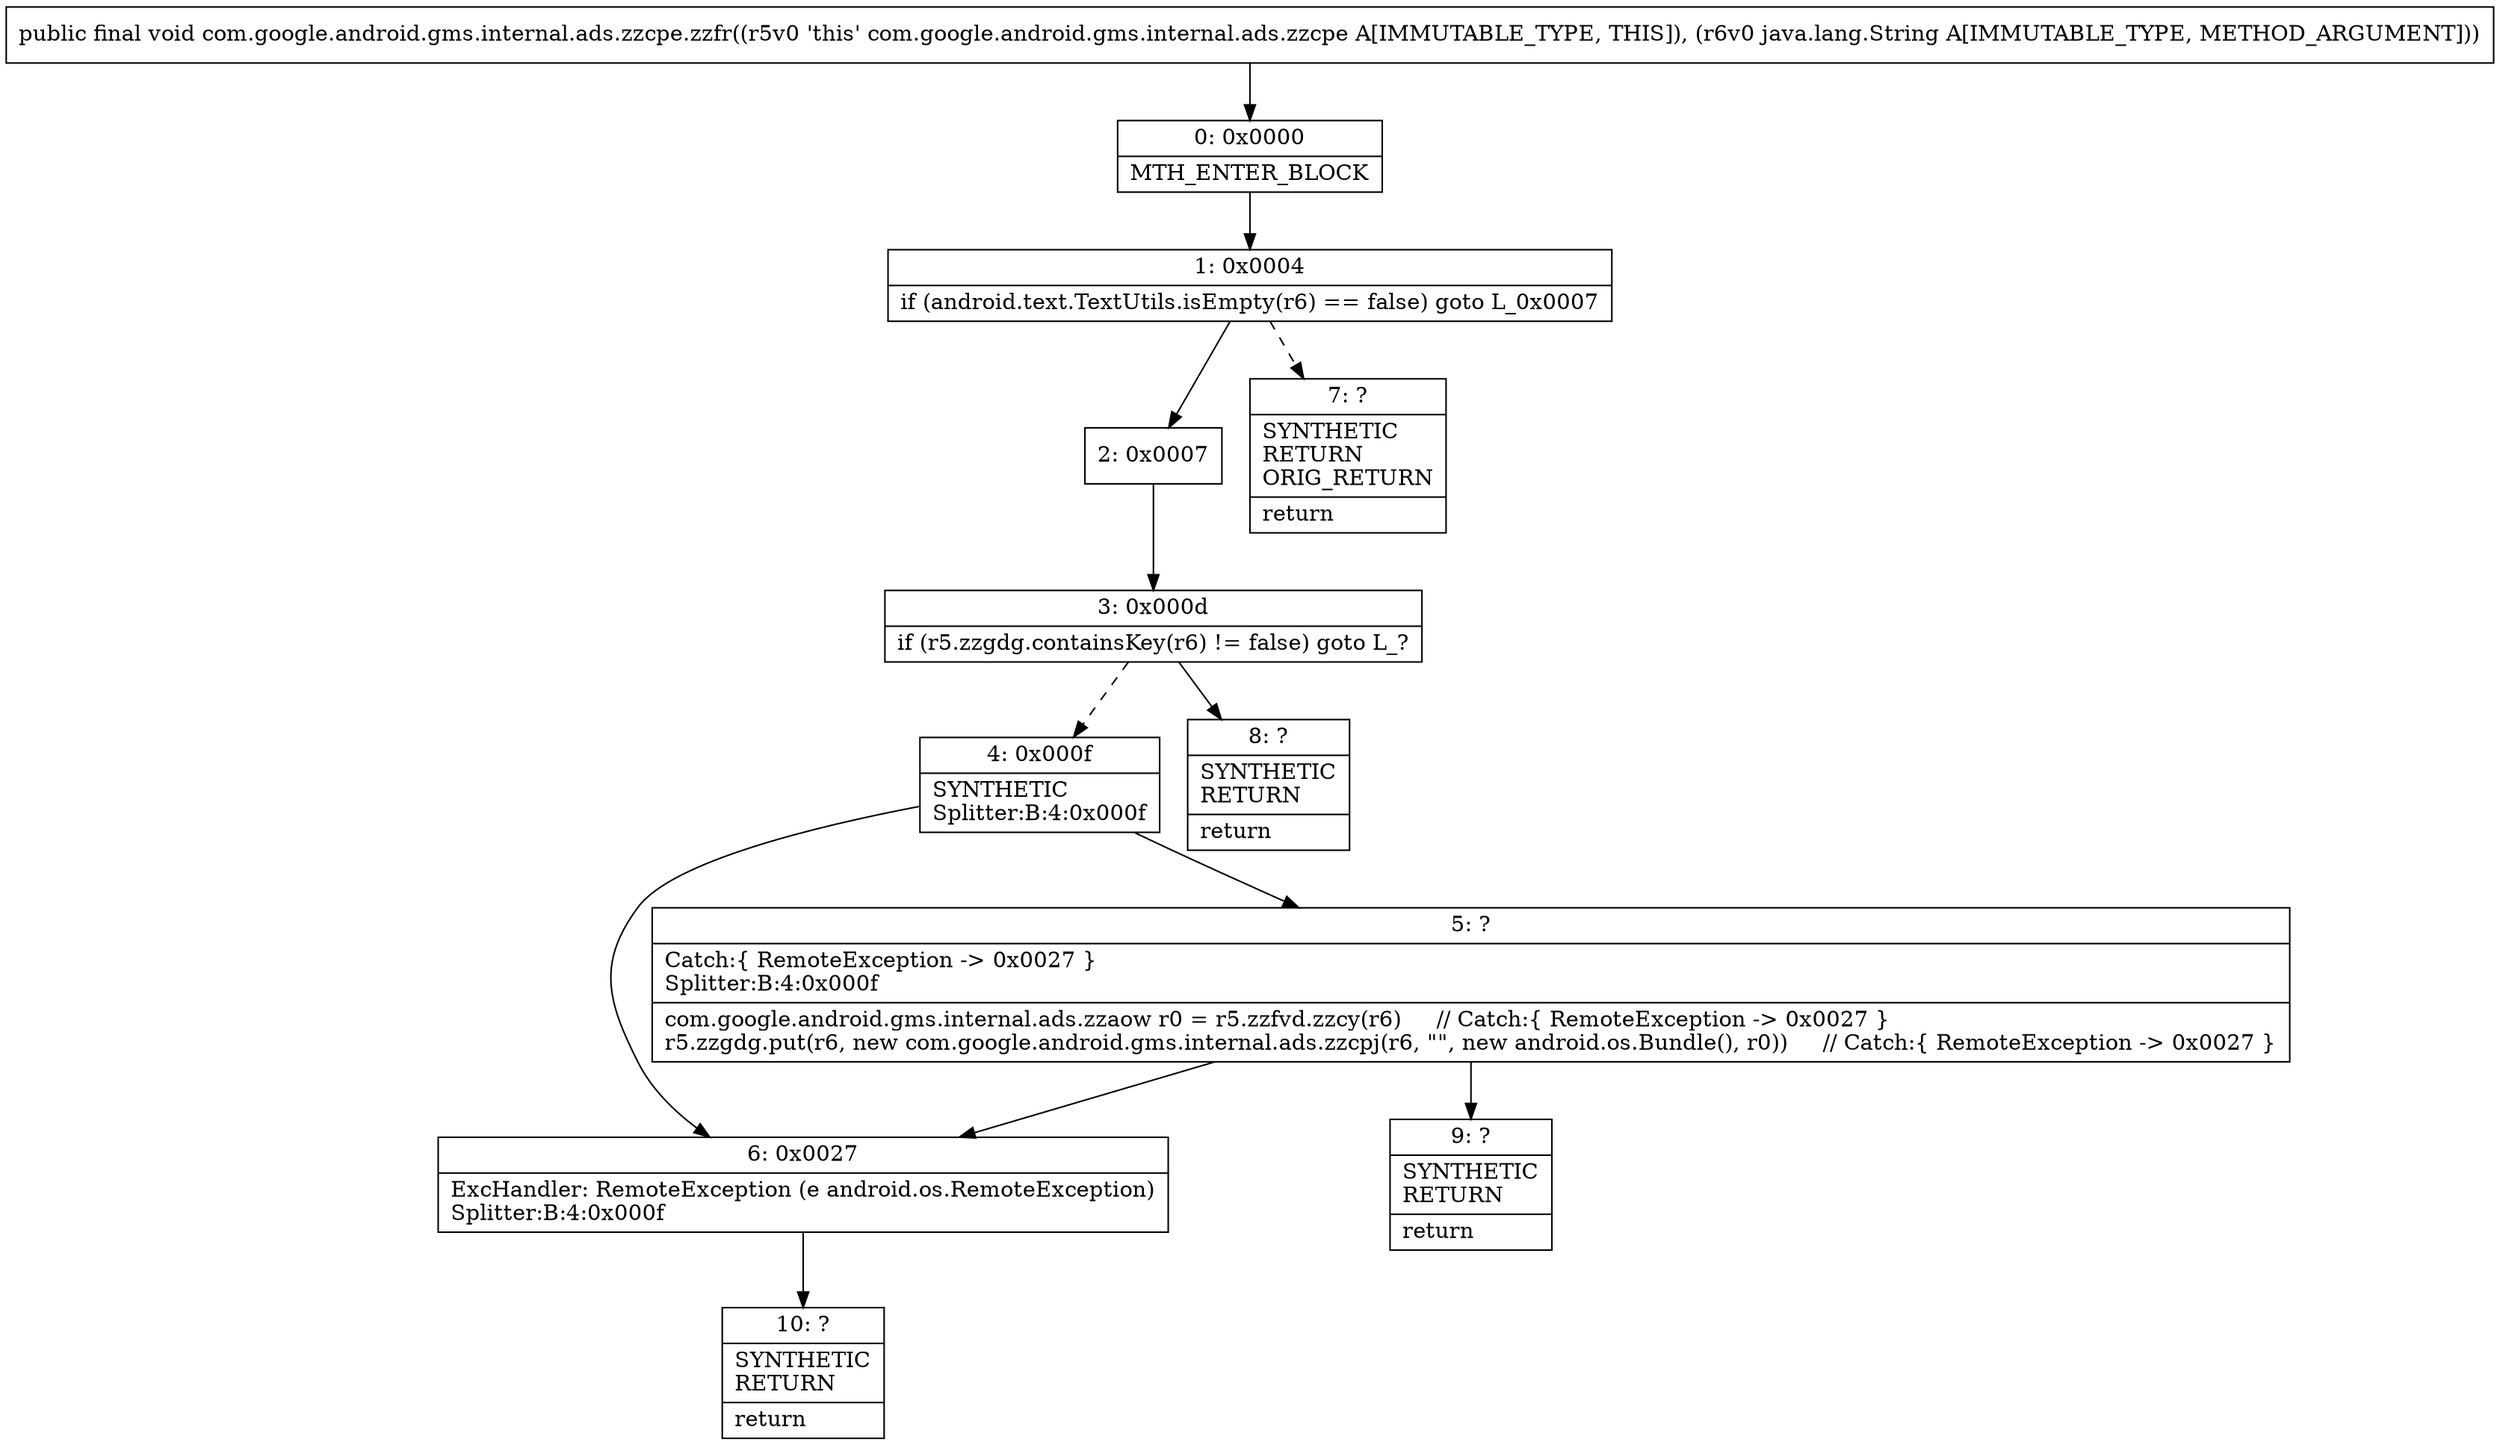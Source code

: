 digraph "CFG forcom.google.android.gms.internal.ads.zzcpe.zzfr(Ljava\/lang\/String;)V" {
Node_0 [shape=record,label="{0\:\ 0x0000|MTH_ENTER_BLOCK\l}"];
Node_1 [shape=record,label="{1\:\ 0x0004|if (android.text.TextUtils.isEmpty(r6) == false) goto L_0x0007\l}"];
Node_2 [shape=record,label="{2\:\ 0x0007}"];
Node_3 [shape=record,label="{3\:\ 0x000d|if (r5.zzgdg.containsKey(r6) != false) goto L_?\l}"];
Node_4 [shape=record,label="{4\:\ 0x000f|SYNTHETIC\lSplitter:B:4:0x000f\l}"];
Node_5 [shape=record,label="{5\:\ ?|Catch:\{ RemoteException \-\> 0x0027 \}\lSplitter:B:4:0x000f\l|com.google.android.gms.internal.ads.zzaow r0 = r5.zzfvd.zzcy(r6)     \/\/ Catch:\{ RemoteException \-\> 0x0027 \}\lr5.zzgdg.put(r6, new com.google.android.gms.internal.ads.zzcpj(r6, \"\", new android.os.Bundle(), r0))     \/\/ Catch:\{ RemoteException \-\> 0x0027 \}\l}"];
Node_6 [shape=record,label="{6\:\ 0x0027|ExcHandler: RemoteException (e android.os.RemoteException)\lSplitter:B:4:0x000f\l}"];
Node_7 [shape=record,label="{7\:\ ?|SYNTHETIC\lRETURN\lORIG_RETURN\l|return\l}"];
Node_8 [shape=record,label="{8\:\ ?|SYNTHETIC\lRETURN\l|return\l}"];
Node_9 [shape=record,label="{9\:\ ?|SYNTHETIC\lRETURN\l|return\l}"];
Node_10 [shape=record,label="{10\:\ ?|SYNTHETIC\lRETURN\l|return\l}"];
MethodNode[shape=record,label="{public final void com.google.android.gms.internal.ads.zzcpe.zzfr((r5v0 'this' com.google.android.gms.internal.ads.zzcpe A[IMMUTABLE_TYPE, THIS]), (r6v0 java.lang.String A[IMMUTABLE_TYPE, METHOD_ARGUMENT])) }"];
MethodNode -> Node_0;
Node_0 -> Node_1;
Node_1 -> Node_2;
Node_1 -> Node_7[style=dashed];
Node_2 -> Node_3;
Node_3 -> Node_4[style=dashed];
Node_3 -> Node_8;
Node_4 -> Node_5;
Node_4 -> Node_6;
Node_5 -> Node_6;
Node_5 -> Node_9;
Node_6 -> Node_10;
}

